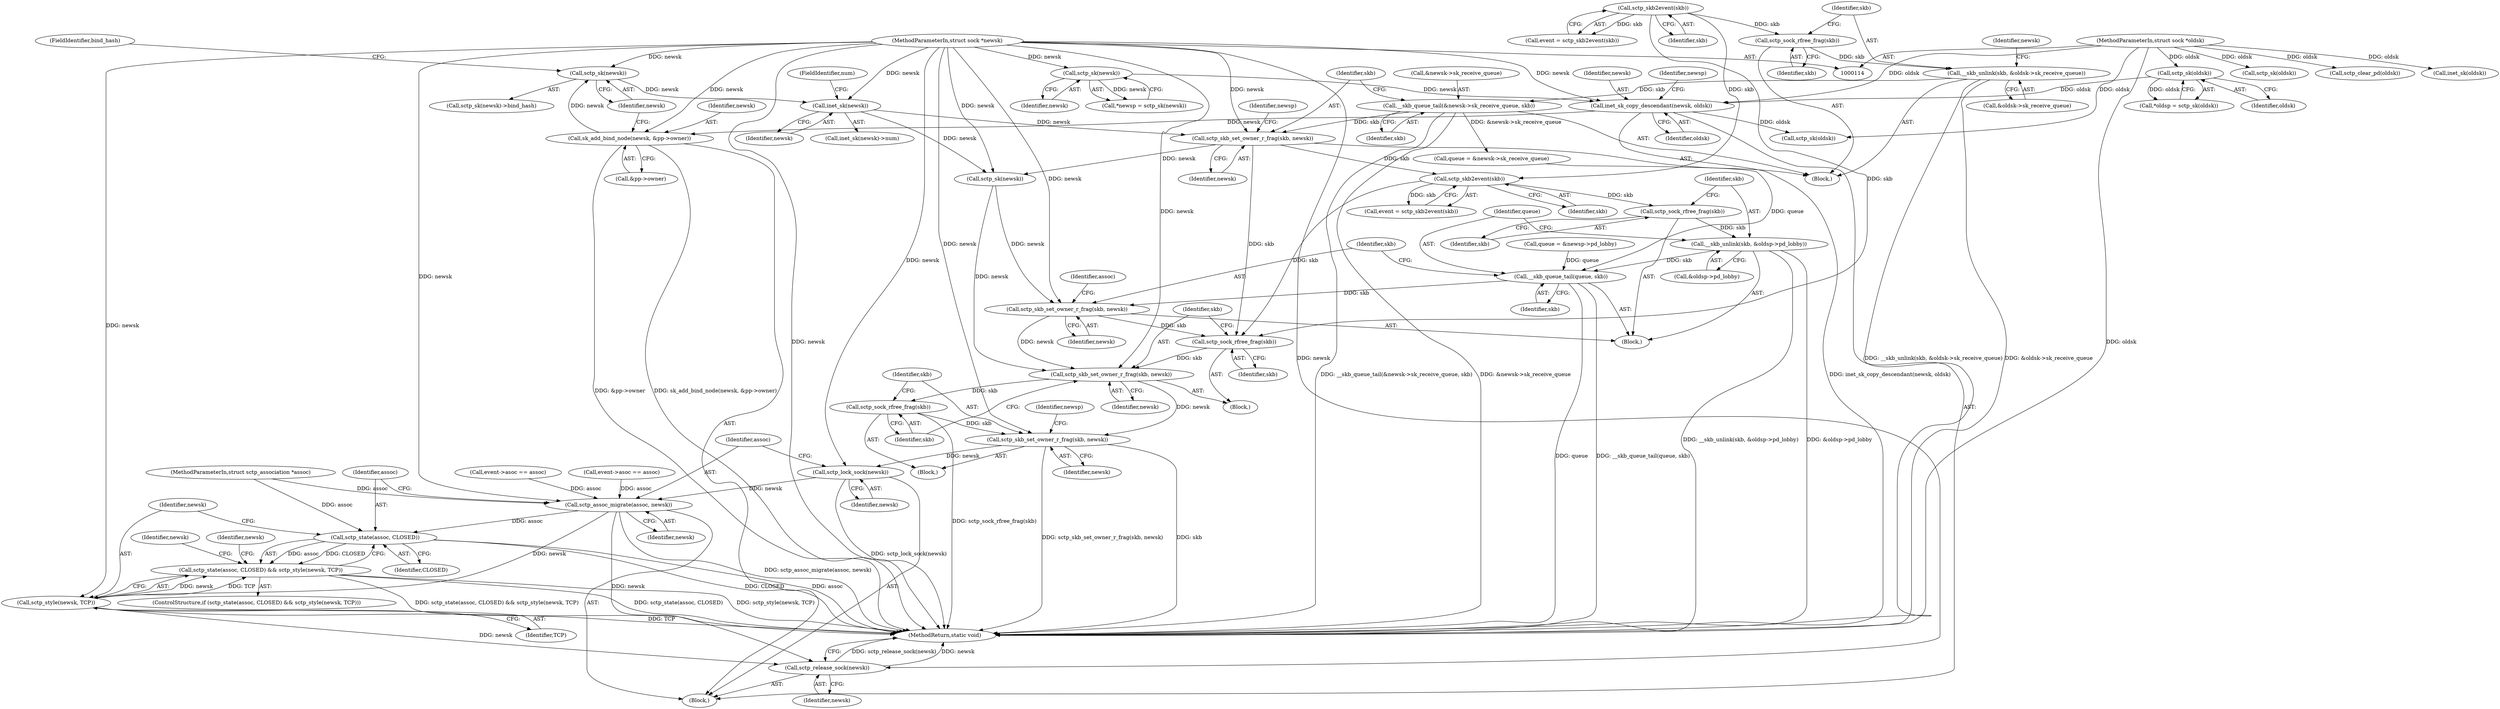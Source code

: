 digraph "0_linux_ea2bc483ff5caada7c4aa0d5fbf87d3a6590273d@API" {
"1000334" [label="(Call,__skb_unlink(skb, &oldsp->pd_lobby))"];
"1000332" [label="(Call,sctp_sock_rfree_frag(skb))"];
"1000323" [label="(Call,sctp_skb2event(skb))"];
"1000252" [label="(Call,sctp_skb2event(skb))"];
"1000275" [label="(Call,sctp_skb_set_owner_r_frag(skb, newsk))"];
"1000269" [label="(Call,__skb_queue_tail(&newsk->sk_receive_queue, skb))"];
"1000263" [label="(Call,__skb_unlink(skb, &oldsk->sk_receive_queue))"];
"1000261" [label="(Call,sctp_sock_rfree_frag(skb))"];
"1000191" [label="(Call,inet_sk(newsk))"];
"1000185" [label="(Call,sctp_sk(newsk))"];
"1000177" [label="(Call,sk_add_bind_node(newsk, &pp->owner))"];
"1000158" [label="(Call,inet_sk_copy_descendant(newsk, oldsk))"];
"1000128" [label="(Call,sctp_sk(newsk))"];
"1000116" [label="(MethodParameterIn,struct sock *newsk)"];
"1000123" [label="(Call,sctp_sk(oldsk))"];
"1000115" [label="(MethodParameterIn,struct sock *oldsk)"];
"1000340" [label="(Call,__skb_queue_tail(queue, skb))"];
"1000343" [label="(Call,sctp_skb_set_owner_r_frag(skb, newsk))"];
"1000355" [label="(Call,sctp_sock_rfree_frag(skb))"];
"1000357" [label="(Call,sctp_skb_set_owner_r_frag(skb, newsk))"];
"1000361" [label="(Call,sctp_sock_rfree_frag(skb))"];
"1000363" [label="(Call,sctp_skb_set_owner_r_frag(skb, newsk))"];
"1000371" [label="(Call,sctp_lock_sock(newsk))"];
"1000373" [label="(Call,sctp_assoc_migrate(assoc, newsk))"];
"1000378" [label="(Call,sctp_state(assoc, CLOSED))"];
"1000377" [label="(Call,sctp_state(assoc, CLOSED) && sctp_style(newsk, TCP))"];
"1000381" [label="(Call,sctp_style(newsk, TCP))"];
"1000394" [label="(Call,sctp_release_sock(newsk))"];
"1000307" [label="(Call,queue = &newsp->pd_lobby)"];
"1000365" [label="(Identifier,newsk)"];
"1000160" [label="(Identifier,oldsk)"];
"1000193" [label="(FieldIdentifier,num)"];
"1000324" [label="(Identifier,skb)"];
"1000129" [label="(Identifier,newsk)"];
"1000277" [label="(Identifier,newsk)"];
"1000295" [label="(Call,sctp_sk(oldsk))"];
"1000184" [label="(Call,sctp_sk(newsk)->bind_hash)"];
"1000355" [label="(Call,sctp_sock_rfree_frag(skb))"];
"1000269" [label="(Call,__skb_queue_tail(&newsk->sk_receive_queue, skb))"];
"1000356" [label="(Identifier,skb)"];
"1000159" [label="(Identifier,newsk)"];
"1000272" [label="(Identifier,newsk)"];
"1000262" [label="(Identifier,skb)"];
"1000255" [label="(Call,event->asoc == assoc)"];
"1000335" [label="(Identifier,skb)"];
"1000186" [label="(Identifier,newsk)"];
"1000336" [label="(Call,&oldsp->pd_lobby)"];
"1000377" [label="(Call,sctp_state(assoc, CLOSED) && sctp_style(newsk, TCP))"];
"1000260" [label="(Block,)"];
"1000187" [label="(FieldIdentifier,bind_hash)"];
"1000341" [label="(Identifier,queue)"];
"1000352" [label="(Call,sctp_clear_pd(oldsk))"];
"1000354" [label="(Block,)"];
"1000326" [label="(Call,event->asoc == assoc)"];
"1000314" [label="(Call,queue = &newsk->sk_receive_queue)"];
"1000321" [label="(Call,event = sctp_skb2event(skb))"];
"1000382" [label="(Identifier,newsk)"];
"1000281" [label="(Identifier,newsp)"];
"1000117" [label="(MethodParameterIn,struct sctp_association *assoc)"];
"1000274" [label="(Identifier,skb)"];
"1000174" [label="(Call,sctp_sk(oldsk))"];
"1000361" [label="(Call,sctp_sock_rfree_frag(skb))"];
"1000124" [label="(Identifier,oldsk)"];
"1000261" [label="(Call,sctp_sock_rfree_frag(skb))"];
"1000372" [label="(Identifier,newsk)"];
"1000362" [label="(Identifier,skb)"];
"1000375" [label="(Identifier,newsk)"];
"1000323" [label="(Call,sctp_skb2event(skb))"];
"1000349" [label="(Identifier,assoc)"];
"1000380" [label="(Identifier,CLOSED)"];
"1000178" [label="(Identifier,newsk)"];
"1000342" [label="(Identifier,skb)"];
"1000275" [label="(Call,sctp_skb_set_owner_r_frag(skb, newsk))"];
"1000270" [label="(Call,&newsk->sk_receive_queue)"];
"1000371" [label="(Call,sctp_lock_sock(newsk))"];
"1000360" [label="(Block,)"];
"1000115" [label="(MethodParameterIn,struct sock *oldsk)"];
"1000331" [label="(Block,)"];
"1000359" [label="(Identifier,newsk)"];
"1000128" [label="(Call,sctp_sk(newsk))"];
"1000376" [label="(ControlStructure,if (sctp_state(assoc, CLOSED) && sctp_style(newsk, TCP)))"];
"1000357" [label="(Call,sctp_skb_set_owner_r_frag(skb, newsk))"];
"1000386" [label="(Identifier,newsk)"];
"1000334" [label="(Call,__skb_unlink(skb, &oldsp->pd_lobby))"];
"1000252" [label="(Call,sctp_skb2event(skb))"];
"1000265" [label="(Call,&oldsk->sk_receive_queue)"];
"1000126" [label="(Call,*newsp = sctp_sk(newsk))"];
"1000394" [label="(Call,sctp_release_sock(newsk))"];
"1000383" [label="(Identifier,TCP)"];
"1000364" [label="(Identifier,skb)"];
"1000340" [label="(Call,__skb_queue_tail(queue, skb))"];
"1000373" [label="(Call,sctp_assoc_migrate(assoc, newsk))"];
"1000332" [label="(Call,sctp_sock_rfree_frag(skb))"];
"1000192" [label="(Identifier,newsk)"];
"1000177" [label="(Call,sk_add_bind_node(newsk, &pp->owner))"];
"1000195" [label="(Call,inet_sk(oldsk))"];
"1000343" [label="(Call,sctp_skb_set_owner_r_frag(skb, newsk))"];
"1000391" [label="(Identifier,newsk)"];
"1000363" [label="(Call,sctp_skb_set_owner_r_frag(skb, newsk))"];
"1000123" [label="(Call,sctp_sk(oldsk))"];
"1000179" [label="(Call,&pp->owner)"];
"1000368" [label="(Identifier,newsp)"];
"1000381" [label="(Call,sctp_style(newsk, TCP))"];
"1000285" [label="(Call,sctp_sk(newsk))"];
"1000185" [label="(Call,sctp_sk(newsk))"];
"1000250" [label="(Call,event = sctp_skb2event(skb))"];
"1000121" [label="(Call,*oldsp = sctp_sk(oldsk))"];
"1000253" [label="(Identifier,skb)"];
"1000276" [label="(Identifier,skb)"];
"1000396" [label="(MethodReturn,static void)"];
"1000119" [label="(Block,)"];
"1000374" [label="(Identifier,assoc)"];
"1000358" [label="(Identifier,skb)"];
"1000395" [label="(Identifier,newsk)"];
"1000264" [label="(Identifier,skb)"];
"1000163" [label="(Identifier,newsp)"];
"1000190" [label="(Call,inet_sk(newsk)->num)"];
"1000191" [label="(Call,inet_sk(newsk))"];
"1000379" [label="(Identifier,assoc)"];
"1000378" [label="(Call,sctp_state(assoc, CLOSED))"];
"1000345" [label="(Identifier,newsk)"];
"1000116" [label="(MethodParameterIn,struct sock *newsk)"];
"1000263" [label="(Call,__skb_unlink(skb, &oldsk->sk_receive_queue))"];
"1000158" [label="(Call,inet_sk_copy_descendant(newsk, oldsk))"];
"1000333" [label="(Identifier,skb)"];
"1000344" [label="(Identifier,skb)"];
"1000334" -> "1000331"  [label="AST: "];
"1000334" -> "1000336"  [label="CFG: "];
"1000335" -> "1000334"  [label="AST: "];
"1000336" -> "1000334"  [label="AST: "];
"1000341" -> "1000334"  [label="CFG: "];
"1000334" -> "1000396"  [label="DDG: __skb_unlink(skb, &oldsp->pd_lobby)"];
"1000334" -> "1000396"  [label="DDG: &oldsp->pd_lobby"];
"1000332" -> "1000334"  [label="DDG: skb"];
"1000334" -> "1000340"  [label="DDG: skb"];
"1000332" -> "1000331"  [label="AST: "];
"1000332" -> "1000333"  [label="CFG: "];
"1000333" -> "1000332"  [label="AST: "];
"1000335" -> "1000332"  [label="CFG: "];
"1000323" -> "1000332"  [label="DDG: skb"];
"1000323" -> "1000321"  [label="AST: "];
"1000323" -> "1000324"  [label="CFG: "];
"1000324" -> "1000323"  [label="AST: "];
"1000321" -> "1000323"  [label="CFG: "];
"1000323" -> "1000321"  [label="DDG: skb"];
"1000252" -> "1000323"  [label="DDG: skb"];
"1000275" -> "1000323"  [label="DDG: skb"];
"1000323" -> "1000355"  [label="DDG: skb"];
"1000252" -> "1000250"  [label="AST: "];
"1000252" -> "1000253"  [label="CFG: "];
"1000253" -> "1000252"  [label="AST: "];
"1000250" -> "1000252"  [label="CFG: "];
"1000252" -> "1000250"  [label="DDG: skb"];
"1000252" -> "1000261"  [label="DDG: skb"];
"1000252" -> "1000355"  [label="DDG: skb"];
"1000275" -> "1000260"  [label="AST: "];
"1000275" -> "1000277"  [label="CFG: "];
"1000276" -> "1000275"  [label="AST: "];
"1000277" -> "1000275"  [label="AST: "];
"1000281" -> "1000275"  [label="CFG: "];
"1000269" -> "1000275"  [label="DDG: skb"];
"1000191" -> "1000275"  [label="DDG: newsk"];
"1000116" -> "1000275"  [label="DDG: newsk"];
"1000275" -> "1000285"  [label="DDG: newsk"];
"1000275" -> "1000355"  [label="DDG: skb"];
"1000269" -> "1000260"  [label="AST: "];
"1000269" -> "1000274"  [label="CFG: "];
"1000270" -> "1000269"  [label="AST: "];
"1000274" -> "1000269"  [label="AST: "];
"1000276" -> "1000269"  [label="CFG: "];
"1000269" -> "1000396"  [label="DDG: __skb_queue_tail(&newsk->sk_receive_queue, skb)"];
"1000269" -> "1000396"  [label="DDG: &newsk->sk_receive_queue"];
"1000263" -> "1000269"  [label="DDG: skb"];
"1000269" -> "1000314"  [label="DDG: &newsk->sk_receive_queue"];
"1000263" -> "1000260"  [label="AST: "];
"1000263" -> "1000265"  [label="CFG: "];
"1000264" -> "1000263"  [label="AST: "];
"1000265" -> "1000263"  [label="AST: "];
"1000272" -> "1000263"  [label="CFG: "];
"1000263" -> "1000396"  [label="DDG: &oldsk->sk_receive_queue"];
"1000263" -> "1000396"  [label="DDG: __skb_unlink(skb, &oldsk->sk_receive_queue)"];
"1000261" -> "1000263"  [label="DDG: skb"];
"1000261" -> "1000260"  [label="AST: "];
"1000261" -> "1000262"  [label="CFG: "];
"1000262" -> "1000261"  [label="AST: "];
"1000264" -> "1000261"  [label="CFG: "];
"1000191" -> "1000190"  [label="AST: "];
"1000191" -> "1000192"  [label="CFG: "];
"1000192" -> "1000191"  [label="AST: "];
"1000193" -> "1000191"  [label="CFG: "];
"1000185" -> "1000191"  [label="DDG: newsk"];
"1000116" -> "1000191"  [label="DDG: newsk"];
"1000191" -> "1000285"  [label="DDG: newsk"];
"1000185" -> "1000184"  [label="AST: "];
"1000185" -> "1000186"  [label="CFG: "];
"1000186" -> "1000185"  [label="AST: "];
"1000187" -> "1000185"  [label="CFG: "];
"1000177" -> "1000185"  [label="DDG: newsk"];
"1000116" -> "1000185"  [label="DDG: newsk"];
"1000177" -> "1000119"  [label="AST: "];
"1000177" -> "1000179"  [label="CFG: "];
"1000178" -> "1000177"  [label="AST: "];
"1000179" -> "1000177"  [label="AST: "];
"1000186" -> "1000177"  [label="CFG: "];
"1000177" -> "1000396"  [label="DDG: &pp->owner"];
"1000177" -> "1000396"  [label="DDG: sk_add_bind_node(newsk, &pp->owner)"];
"1000158" -> "1000177"  [label="DDG: newsk"];
"1000116" -> "1000177"  [label="DDG: newsk"];
"1000158" -> "1000119"  [label="AST: "];
"1000158" -> "1000160"  [label="CFG: "];
"1000159" -> "1000158"  [label="AST: "];
"1000160" -> "1000158"  [label="AST: "];
"1000163" -> "1000158"  [label="CFG: "];
"1000158" -> "1000396"  [label="DDG: inet_sk_copy_descendant(newsk, oldsk)"];
"1000128" -> "1000158"  [label="DDG: newsk"];
"1000116" -> "1000158"  [label="DDG: newsk"];
"1000123" -> "1000158"  [label="DDG: oldsk"];
"1000115" -> "1000158"  [label="DDG: oldsk"];
"1000158" -> "1000174"  [label="DDG: oldsk"];
"1000128" -> "1000126"  [label="AST: "];
"1000128" -> "1000129"  [label="CFG: "];
"1000129" -> "1000128"  [label="AST: "];
"1000126" -> "1000128"  [label="CFG: "];
"1000128" -> "1000126"  [label="DDG: newsk"];
"1000116" -> "1000128"  [label="DDG: newsk"];
"1000116" -> "1000114"  [label="AST: "];
"1000116" -> "1000396"  [label="DDG: newsk"];
"1000116" -> "1000285"  [label="DDG: newsk"];
"1000116" -> "1000343"  [label="DDG: newsk"];
"1000116" -> "1000357"  [label="DDG: newsk"];
"1000116" -> "1000363"  [label="DDG: newsk"];
"1000116" -> "1000371"  [label="DDG: newsk"];
"1000116" -> "1000373"  [label="DDG: newsk"];
"1000116" -> "1000381"  [label="DDG: newsk"];
"1000116" -> "1000394"  [label="DDG: newsk"];
"1000123" -> "1000121"  [label="AST: "];
"1000123" -> "1000124"  [label="CFG: "];
"1000124" -> "1000123"  [label="AST: "];
"1000121" -> "1000123"  [label="CFG: "];
"1000123" -> "1000121"  [label="DDG: oldsk"];
"1000115" -> "1000123"  [label="DDG: oldsk"];
"1000115" -> "1000114"  [label="AST: "];
"1000115" -> "1000396"  [label="DDG: oldsk"];
"1000115" -> "1000174"  [label="DDG: oldsk"];
"1000115" -> "1000195"  [label="DDG: oldsk"];
"1000115" -> "1000295"  [label="DDG: oldsk"];
"1000115" -> "1000352"  [label="DDG: oldsk"];
"1000340" -> "1000331"  [label="AST: "];
"1000340" -> "1000342"  [label="CFG: "];
"1000341" -> "1000340"  [label="AST: "];
"1000342" -> "1000340"  [label="AST: "];
"1000344" -> "1000340"  [label="CFG: "];
"1000340" -> "1000396"  [label="DDG: __skb_queue_tail(queue, skb)"];
"1000340" -> "1000396"  [label="DDG: queue"];
"1000314" -> "1000340"  [label="DDG: queue"];
"1000307" -> "1000340"  [label="DDG: queue"];
"1000340" -> "1000343"  [label="DDG: skb"];
"1000343" -> "1000331"  [label="AST: "];
"1000343" -> "1000345"  [label="CFG: "];
"1000344" -> "1000343"  [label="AST: "];
"1000345" -> "1000343"  [label="AST: "];
"1000349" -> "1000343"  [label="CFG: "];
"1000285" -> "1000343"  [label="DDG: newsk"];
"1000343" -> "1000355"  [label="DDG: skb"];
"1000343" -> "1000357"  [label="DDG: newsk"];
"1000355" -> "1000354"  [label="AST: "];
"1000355" -> "1000356"  [label="CFG: "];
"1000356" -> "1000355"  [label="AST: "];
"1000358" -> "1000355"  [label="CFG: "];
"1000355" -> "1000357"  [label="DDG: skb"];
"1000357" -> "1000354"  [label="AST: "];
"1000357" -> "1000359"  [label="CFG: "];
"1000358" -> "1000357"  [label="AST: "];
"1000359" -> "1000357"  [label="AST: "];
"1000362" -> "1000357"  [label="CFG: "];
"1000285" -> "1000357"  [label="DDG: newsk"];
"1000357" -> "1000361"  [label="DDG: skb"];
"1000357" -> "1000363"  [label="DDG: newsk"];
"1000361" -> "1000360"  [label="AST: "];
"1000361" -> "1000362"  [label="CFG: "];
"1000362" -> "1000361"  [label="AST: "];
"1000364" -> "1000361"  [label="CFG: "];
"1000361" -> "1000396"  [label="DDG: sctp_sock_rfree_frag(skb)"];
"1000361" -> "1000363"  [label="DDG: skb"];
"1000363" -> "1000360"  [label="AST: "];
"1000363" -> "1000365"  [label="CFG: "];
"1000364" -> "1000363"  [label="AST: "];
"1000365" -> "1000363"  [label="AST: "];
"1000368" -> "1000363"  [label="CFG: "];
"1000363" -> "1000396"  [label="DDG: skb"];
"1000363" -> "1000396"  [label="DDG: sctp_skb_set_owner_r_frag(skb, newsk)"];
"1000363" -> "1000371"  [label="DDG: newsk"];
"1000371" -> "1000119"  [label="AST: "];
"1000371" -> "1000372"  [label="CFG: "];
"1000372" -> "1000371"  [label="AST: "];
"1000374" -> "1000371"  [label="CFG: "];
"1000371" -> "1000396"  [label="DDG: sctp_lock_sock(newsk)"];
"1000371" -> "1000373"  [label="DDG: newsk"];
"1000373" -> "1000119"  [label="AST: "];
"1000373" -> "1000375"  [label="CFG: "];
"1000374" -> "1000373"  [label="AST: "];
"1000375" -> "1000373"  [label="AST: "];
"1000379" -> "1000373"  [label="CFG: "];
"1000373" -> "1000396"  [label="DDG: sctp_assoc_migrate(assoc, newsk)"];
"1000326" -> "1000373"  [label="DDG: assoc"];
"1000255" -> "1000373"  [label="DDG: assoc"];
"1000117" -> "1000373"  [label="DDG: assoc"];
"1000373" -> "1000378"  [label="DDG: assoc"];
"1000373" -> "1000381"  [label="DDG: newsk"];
"1000373" -> "1000394"  [label="DDG: newsk"];
"1000378" -> "1000377"  [label="AST: "];
"1000378" -> "1000380"  [label="CFG: "];
"1000379" -> "1000378"  [label="AST: "];
"1000380" -> "1000378"  [label="AST: "];
"1000382" -> "1000378"  [label="CFG: "];
"1000377" -> "1000378"  [label="CFG: "];
"1000378" -> "1000396"  [label="DDG: CLOSED"];
"1000378" -> "1000396"  [label="DDG: assoc"];
"1000378" -> "1000377"  [label="DDG: assoc"];
"1000378" -> "1000377"  [label="DDG: CLOSED"];
"1000117" -> "1000378"  [label="DDG: assoc"];
"1000377" -> "1000376"  [label="AST: "];
"1000377" -> "1000381"  [label="CFG: "];
"1000381" -> "1000377"  [label="AST: "];
"1000386" -> "1000377"  [label="CFG: "];
"1000391" -> "1000377"  [label="CFG: "];
"1000377" -> "1000396"  [label="DDG: sctp_state(assoc, CLOSED) && sctp_style(newsk, TCP)"];
"1000377" -> "1000396"  [label="DDG: sctp_state(assoc, CLOSED)"];
"1000377" -> "1000396"  [label="DDG: sctp_style(newsk, TCP)"];
"1000381" -> "1000377"  [label="DDG: newsk"];
"1000381" -> "1000377"  [label="DDG: TCP"];
"1000381" -> "1000383"  [label="CFG: "];
"1000382" -> "1000381"  [label="AST: "];
"1000383" -> "1000381"  [label="AST: "];
"1000381" -> "1000396"  [label="DDG: TCP"];
"1000381" -> "1000394"  [label="DDG: newsk"];
"1000394" -> "1000119"  [label="AST: "];
"1000394" -> "1000395"  [label="CFG: "];
"1000395" -> "1000394"  [label="AST: "];
"1000396" -> "1000394"  [label="CFG: "];
"1000394" -> "1000396"  [label="DDG: sctp_release_sock(newsk)"];
"1000394" -> "1000396"  [label="DDG: newsk"];
}
